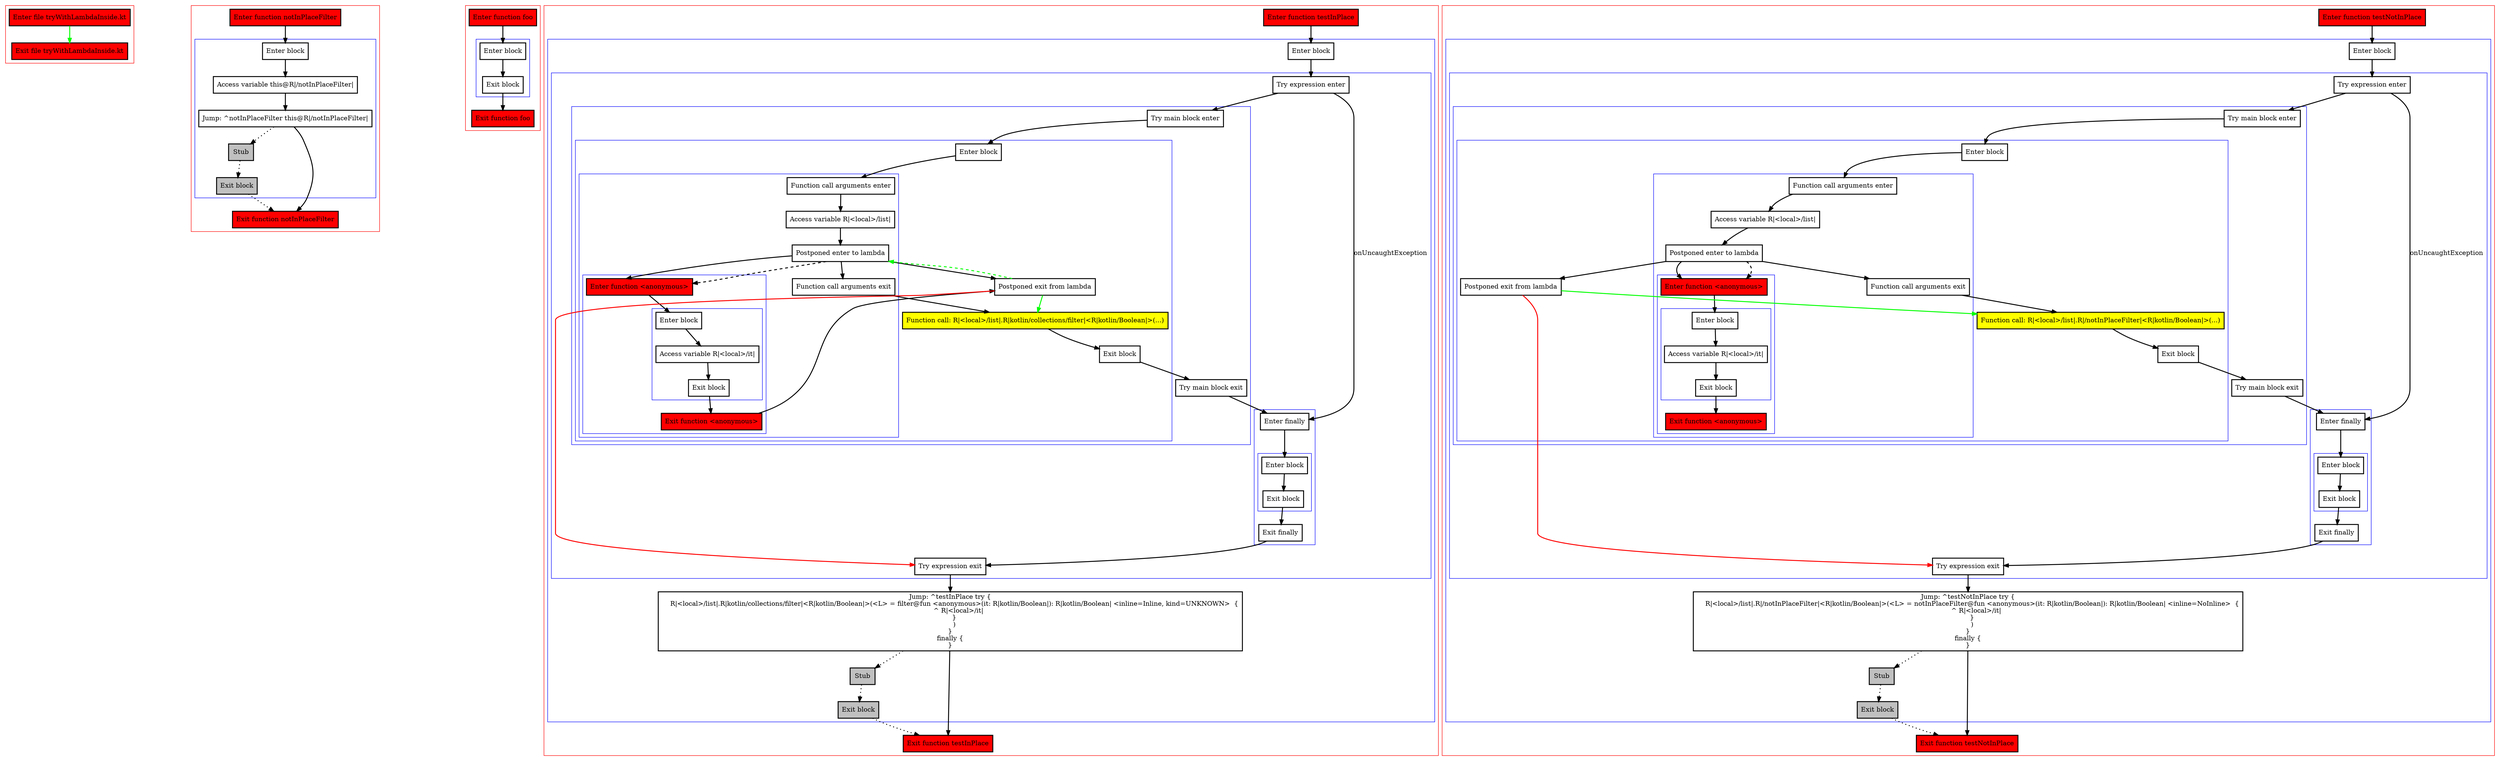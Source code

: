 digraph tryWithLambdaInside_kt {
    graph [nodesep=3]
    node [shape=box penwidth=2]
    edge [penwidth=2]

    subgraph cluster_0 {
        color=red
        0 [label="Enter file tryWithLambdaInside.kt" style="filled" fillcolor=red];
        1 [label="Exit file tryWithLambdaInside.kt" style="filled" fillcolor=red];
    }
    0 -> {1} [color=green];

    subgraph cluster_1 {
        color=red
        2 [label="Enter function notInPlaceFilter" style="filled" fillcolor=red];
        subgraph cluster_2 {
            color=blue
            3 [label="Enter block"];
            4 [label="Access variable this@R|/notInPlaceFilter|"];
            5 [label="Jump: ^notInPlaceFilter this@R|/notInPlaceFilter|"];
            6 [label="Stub" style="filled" fillcolor=gray];
            7 [label="Exit block" style="filled" fillcolor=gray];
        }
        8 [label="Exit function notInPlaceFilter" style="filled" fillcolor=red];
    }
    2 -> {3};
    3 -> {4};
    4 -> {5};
    5 -> {8};
    5 -> {6} [style=dotted];
    6 -> {7} [style=dotted];
    7 -> {8} [style=dotted];

    subgraph cluster_3 {
        color=red
        9 [label="Enter function foo" style="filled" fillcolor=red];
        subgraph cluster_4 {
            color=blue
            10 [label="Enter block"];
            11 [label="Exit block"];
        }
        12 [label="Exit function foo" style="filled" fillcolor=red];
    }
    9 -> {10};
    10 -> {11};
    11 -> {12};

    subgraph cluster_5 {
        color=red
        13 [label="Enter function testInPlace" style="filled" fillcolor=red];
        subgraph cluster_6 {
            color=blue
            14 [label="Enter block"];
            subgraph cluster_7 {
                color=blue
                15 [label="Try expression enter"];
                subgraph cluster_8 {
                    color=blue
                    16 [label="Try main block enter"];
                    subgraph cluster_9 {
                        color=blue
                        17 [label="Enter block"];
                        subgraph cluster_10 {
                            color=blue
                            18 [label="Function call arguments enter"];
                            19 [label="Access variable R|<local>/list|"];
                            20 [label="Postponed enter to lambda"];
                            subgraph cluster_11 {
                                color=blue
                                21 [label="Enter function <anonymous>" style="filled" fillcolor=red];
                                subgraph cluster_12 {
                                    color=blue
                                    22 [label="Enter block"];
                                    23 [label="Access variable R|<local>/it|"];
                                    24 [label="Exit block"];
                                }
                                25 [label="Exit function <anonymous>" style="filled" fillcolor=red];
                            }
                            26 [label="Function call arguments exit"];
                        }
                        27 [label="Postponed exit from lambda"];
                        28 [label="Function call: R|<local>/list|.R|kotlin/collections/filter|<R|kotlin/Boolean|>(...)" style="filled" fillcolor=yellow];
                        29 [label="Exit block"];
                    }
                    30 [label="Try main block exit"];
                }
                subgraph cluster_13 {
                    color=blue
                    31 [label="Enter finally"];
                    subgraph cluster_14 {
                        color=blue
                        32 [label="Enter block"];
                        33 [label="Exit block"];
                    }
                    34 [label="Exit finally"];
                }
                35 [label="Try expression exit"];
            }
            36 [label="Jump: ^testInPlace try {
    R|<local>/list|.R|kotlin/collections/filter|<R|kotlin/Boolean|>(<L> = filter@fun <anonymous>(it: R|kotlin/Boolean|): R|kotlin/Boolean| <inline=Inline, kind=UNKNOWN>  {
        ^ R|<local>/it|
    }
    )
}
finally {
}
"];
            37 [label="Stub" style="filled" fillcolor=gray];
            38 [label="Exit block" style="filled" fillcolor=gray];
        }
        39 [label="Exit function testInPlace" style="filled" fillcolor=red];
    }
    13 -> {14};
    14 -> {15};
    15 -> {16};
    15 -> {31} [label="onUncaughtException"];
    16 -> {17};
    17 -> {18};
    18 -> {19};
    19 -> {20};
    20 -> {21 26 27};
    20 -> {21} [style=dashed];
    21 -> {22};
    22 -> {23};
    23 -> {24};
    24 -> {25};
    25 -> {27};
    26 -> {28};
    27 -> {20} [color=green style=dashed];
    27 -> {28} [color=green];
    27 -> {35} [color=red];
    28 -> {29};
    29 -> {30};
    30 -> {31};
    31 -> {32};
    32 -> {33};
    33 -> {34};
    34 -> {35};
    35 -> {36};
    36 -> {39};
    36 -> {37} [style=dotted];
    37 -> {38} [style=dotted];
    38 -> {39} [style=dotted];

    subgraph cluster_15 {
        color=red
        40 [label="Enter function testNotInPlace" style="filled" fillcolor=red];
        subgraph cluster_16 {
            color=blue
            41 [label="Enter block"];
            subgraph cluster_17 {
                color=blue
                42 [label="Try expression enter"];
                subgraph cluster_18 {
                    color=blue
                    43 [label="Try main block enter"];
                    subgraph cluster_19 {
                        color=blue
                        44 [label="Enter block"];
                        subgraph cluster_20 {
                            color=blue
                            45 [label="Function call arguments enter"];
                            46 [label="Access variable R|<local>/list|"];
                            47 [label="Postponed enter to lambda"];
                            subgraph cluster_21 {
                                color=blue
                                48 [label="Enter function <anonymous>" style="filled" fillcolor=red];
                                subgraph cluster_22 {
                                    color=blue
                                    49 [label="Enter block"];
                                    50 [label="Access variable R|<local>/it|"];
                                    51 [label="Exit block"];
                                }
                                52 [label="Exit function <anonymous>" style="filled" fillcolor=red];
                            }
                            53 [label="Function call arguments exit"];
                        }
                        54 [label="Postponed exit from lambda"];
                        55 [label="Function call: R|<local>/list|.R|/notInPlaceFilter|<R|kotlin/Boolean|>(...)" style="filled" fillcolor=yellow];
                        56 [label="Exit block"];
                    }
                    57 [label="Try main block exit"];
                }
                subgraph cluster_23 {
                    color=blue
                    58 [label="Enter finally"];
                    subgraph cluster_24 {
                        color=blue
                        59 [label="Enter block"];
                        60 [label="Exit block"];
                    }
                    61 [label="Exit finally"];
                }
                62 [label="Try expression exit"];
            }
            63 [label="Jump: ^testNotInPlace try {
    R|<local>/list|.R|/notInPlaceFilter|<R|kotlin/Boolean|>(<L> = notInPlaceFilter@fun <anonymous>(it: R|kotlin/Boolean|): R|kotlin/Boolean| <inline=NoInline>  {
        ^ R|<local>/it|
    }
    )
}
finally {
}
"];
            64 [label="Stub" style="filled" fillcolor=gray];
            65 [label="Exit block" style="filled" fillcolor=gray];
        }
        66 [label="Exit function testNotInPlace" style="filled" fillcolor=red];
    }
    40 -> {41};
    41 -> {42};
    42 -> {43};
    42 -> {58} [label="onUncaughtException"];
    43 -> {44};
    44 -> {45};
    45 -> {46};
    46 -> {47};
    47 -> {48 53 54};
    47 -> {48} [style=dashed];
    48 -> {49};
    49 -> {50};
    50 -> {51};
    51 -> {52};
    53 -> {55};
    54 -> {55} [color=green];
    54 -> {62} [color=red];
    55 -> {56};
    56 -> {57};
    57 -> {58};
    58 -> {59};
    59 -> {60};
    60 -> {61};
    61 -> {62};
    62 -> {63};
    63 -> {66};
    63 -> {64} [style=dotted];
    64 -> {65} [style=dotted];
    65 -> {66} [style=dotted];

}
